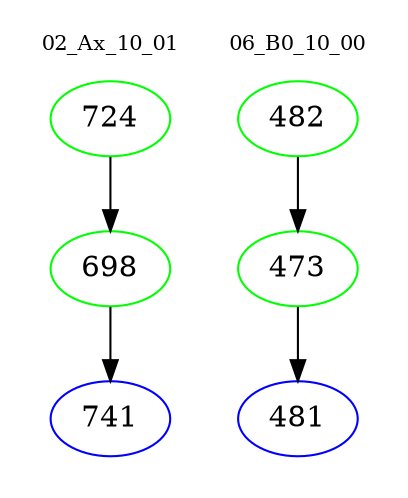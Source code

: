 digraph{
subgraph cluster_0 {
color = white
label = "02_Ax_10_01";
fontsize=10;
T0_724 [label="724", color="green"]
T0_724 -> T0_698 [color="black"]
T0_698 [label="698", color="green"]
T0_698 -> T0_741 [color="black"]
T0_741 [label="741", color="blue"]
}
subgraph cluster_1 {
color = white
label = "06_B0_10_00";
fontsize=10;
T1_482 [label="482", color="green"]
T1_482 -> T1_473 [color="black"]
T1_473 [label="473", color="green"]
T1_473 -> T1_481 [color="black"]
T1_481 [label="481", color="blue"]
}
}
